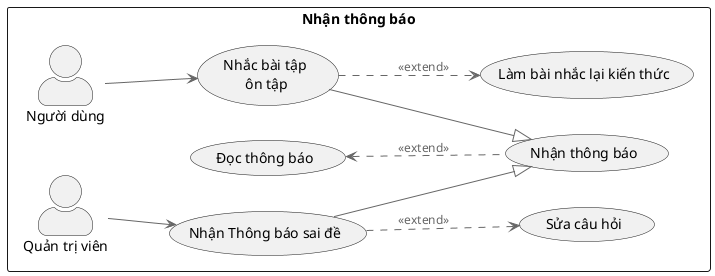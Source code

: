 @startuml
!include <C4/C4_Context>
skinparam packageStyle Rect
left to right direction

rectangle "Nhận thông báo" {
    (Nhận thông báo ) as main
    (Đọc thông báo) <.. main: <<extend>>
    (Nhắc bài tập \n ôn tập) as nhac
    (Nhận Thông báo sai đề) as sai
    nhac --|> main
    nhac ..> (Làm bài nhắc lại kiến thức): <<extend>>
    sai --|> main
    sai ..> (Sửa câu hỏi): <<extend>>
    :Người dùng: --> nhac
    :Quản trị viên: --> sai
}

@enduml
